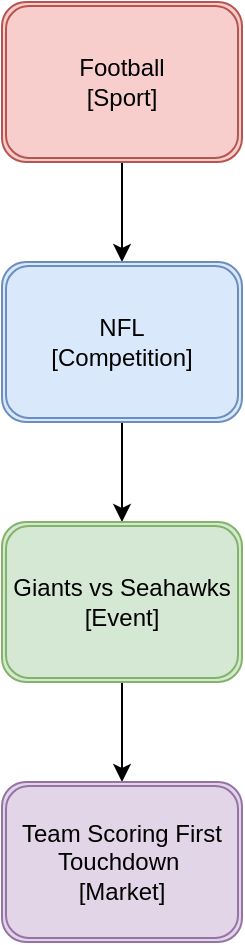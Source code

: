 <mxfile version="21.2.8" type="device" pages="2">
  <diagram name="Page-1" id="8FJWBJCjBKjTyFuXf2s3">
    <mxGraphModel dx="1306" dy="797" grid="1" gridSize="10" guides="1" tooltips="1" connect="1" arrows="1" fold="1" page="1" pageScale="1" pageWidth="827" pageHeight="1169" math="0" shadow="0">
      <root>
        <mxCell id="0" />
        <mxCell id="1" parent="0" />
        <mxCell id="TEADN2STsSZ7KUQ3OZ2m-6" style="edgeStyle=orthogonalEdgeStyle;rounded=0;orthogonalLoop=1;jettySize=auto;html=1;exitX=0.5;exitY=1;exitDx=0;exitDy=0;entryX=0.5;entryY=0;entryDx=0;entryDy=0;" parent="1" source="TEADN2STsSZ7KUQ3OZ2m-4" target="TEADN2STsSZ7KUQ3OZ2m-5" edge="1">
          <mxGeometry relative="1" as="geometry" />
        </mxCell>
        <mxCell id="TEADN2STsSZ7KUQ3OZ2m-4" value="Football&lt;br&gt;[Sport]" style="shape=ext;double=1;rounded=1;whiteSpace=wrap;html=1;fillColor=#f8cecc;strokeColor=#b85450;" parent="1" vertex="1">
          <mxGeometry x="340" y="230" width="120" height="80" as="geometry" />
        </mxCell>
        <mxCell id="TEADN2STsSZ7KUQ3OZ2m-9" style="edgeStyle=orthogonalEdgeStyle;rounded=0;orthogonalLoop=1;jettySize=auto;html=1;exitX=0.5;exitY=1;exitDx=0;exitDy=0;" parent="1" source="TEADN2STsSZ7KUQ3OZ2m-5" target="TEADN2STsSZ7KUQ3OZ2m-7" edge="1">
          <mxGeometry relative="1" as="geometry" />
        </mxCell>
        <mxCell id="TEADN2STsSZ7KUQ3OZ2m-5" value="NFL&lt;br&gt;[Competition]" style="shape=ext;double=1;rounded=1;whiteSpace=wrap;html=1;fillColor=#dae8fc;strokeColor=#6c8ebf;" parent="1" vertex="1">
          <mxGeometry x="340" y="360" width="120" height="80" as="geometry" />
        </mxCell>
        <mxCell id="TEADN2STsSZ7KUQ3OZ2m-10" style="edgeStyle=orthogonalEdgeStyle;rounded=0;orthogonalLoop=1;jettySize=auto;html=1;exitX=0.5;exitY=1;exitDx=0;exitDy=0;entryX=0.5;entryY=0;entryDx=0;entryDy=0;" parent="1" source="TEADN2STsSZ7KUQ3OZ2m-7" target="TEADN2STsSZ7KUQ3OZ2m-8" edge="1">
          <mxGeometry relative="1" as="geometry" />
        </mxCell>
        <mxCell id="TEADN2STsSZ7KUQ3OZ2m-7" value="Giants vs Seahawks&lt;br&gt;[Event]" style="shape=ext;double=1;rounded=1;whiteSpace=wrap;html=1;fillColor=#d5e8d4;strokeColor=#82b366;" parent="1" vertex="1">
          <mxGeometry x="340" y="490" width="120" height="80" as="geometry" />
        </mxCell>
        <mxCell id="TEADN2STsSZ7KUQ3OZ2m-8" value="Team Scoring First Touchdown&amp;nbsp;&lt;br&gt;[Market]" style="shape=ext;double=1;rounded=1;whiteSpace=wrap;html=1;fillColor=#e1d5e7;strokeColor=#9673a6;" parent="1" vertex="1">
          <mxGeometry x="340" y="620" width="120" height="80" as="geometry" />
        </mxCell>
      </root>
    </mxGraphModel>
  </diagram>
  <diagram id="XCccOOK2f5exVDU8t2UE" name="Page-2">
    <mxGraphModel dx="1306" dy="797" grid="1" gridSize="10" guides="1" tooltips="1" connect="1" arrows="1" fold="1" page="1" pageScale="1" pageWidth="827" pageHeight="1169" math="0" shadow="0">
      <root>
        <mxCell id="0" />
        <mxCell id="1" parent="0" />
        <mxCell id="MPZncQStAR02v24UHkhn-15" style="edgeStyle=orthogonalEdgeStyle;rounded=0;orthogonalLoop=1;jettySize=auto;html=1;exitX=1;exitY=0.5;exitDx=0;exitDy=0;entryX=0;entryY=0.5;entryDx=0;entryDy=0;" parent="1" source="MPZncQStAR02v24UHkhn-2" target="MPZncQStAR02v24UHkhn-9" edge="1">
          <mxGeometry relative="1" as="geometry" />
        </mxCell>
        <mxCell id="MPZncQStAR02v24UHkhn-2" value="Football&lt;br&gt;[Sport]" style="shape=ext;double=1;rounded=1;whiteSpace=wrap;html=1;fillColor=#f8cecc;strokeColor=#b85450;" parent="1" vertex="1">
          <mxGeometry x="340" y="230" width="120" height="80" as="geometry" />
        </mxCell>
        <mxCell id="MPZncQStAR02v24UHkhn-16" style="edgeStyle=orthogonalEdgeStyle;rounded=0;orthogonalLoop=1;jettySize=auto;html=1;exitX=1;exitY=0.5;exitDx=0;exitDy=0;entryX=0;entryY=0.5;entryDx=0;entryDy=0;" parent="1" source="MPZncQStAR02v24UHkhn-4" target="MPZncQStAR02v24UHkhn-12" edge="1">
          <mxGeometry relative="1" as="geometry" />
        </mxCell>
        <mxCell id="MPZncQStAR02v24UHkhn-4" value="NFL&lt;br&gt;[Competition]" style="shape=ext;double=1;rounded=1;whiteSpace=wrap;html=1;fillColor=#dae8fc;strokeColor=#6c8ebf;" parent="1" vertex="1">
          <mxGeometry x="340" y="320" width="120" height="80" as="geometry" />
        </mxCell>
        <mxCell id="MPZncQStAR02v24UHkhn-17" style="edgeStyle=orthogonalEdgeStyle;rounded=0;orthogonalLoop=1;jettySize=auto;html=1;exitX=1;exitY=0.5;exitDx=0;exitDy=0;entryX=0;entryY=0.5;entryDx=0;entryDy=0;" parent="1" source="MPZncQStAR02v24UHkhn-6" target="MPZncQStAR02v24UHkhn-13" edge="1">
          <mxGeometry relative="1" as="geometry" />
        </mxCell>
        <mxCell id="MPZncQStAR02v24UHkhn-6" value="Giants vs Seahawks&lt;br&gt;[Event]" style="shape=ext;double=1;rounded=1;whiteSpace=wrap;html=1;fillColor=#d5e8d4;strokeColor=#82b366;" parent="1" vertex="1">
          <mxGeometry x="340" y="410" width="120" height="80" as="geometry" />
        </mxCell>
        <mxCell id="MPZncQStAR02v24UHkhn-18" style="edgeStyle=orthogonalEdgeStyle;rounded=0;orthogonalLoop=1;jettySize=auto;html=1;exitX=1;exitY=0.5;exitDx=0;exitDy=0;entryX=0;entryY=0.5;entryDx=0;entryDy=0;" parent="1" source="MPZncQStAR02v24UHkhn-7" target="MPZncQStAR02v24UHkhn-14" edge="1">
          <mxGeometry relative="1" as="geometry" />
        </mxCell>
        <mxCell id="MPZncQStAR02v24UHkhn-7" value="Team Scoring First Touchdown&amp;nbsp;&lt;br&gt;[Market]" style="shape=ext;double=1;rounded=1;whiteSpace=wrap;html=1;fillColor=#e1d5e7;strokeColor=#9673a6;" parent="1" vertex="1">
          <mxGeometry x="340" y="500" width="120" height="80" as="geometry" />
        </mxCell>
        <mxCell id="MPZncQStAR02v24UHkhn-9" value="ID: 1" style="shape=ext;double=1;rounded=1;whiteSpace=wrap;html=1;fillColor=#f8cecc;strokeColor=#b85450;" parent="1" vertex="1">
          <mxGeometry x="520" y="230" width="120" height="80" as="geometry" />
        </mxCell>
        <mxCell id="MPZncQStAR02v24UHkhn-12" value="ID: 1" style="shape=ext;double=1;rounded=1;whiteSpace=wrap;html=1;fillColor=#dae8fc;strokeColor=#6c8ebf;" parent="1" vertex="1">
          <mxGeometry x="520" y="320" width="120" height="80" as="geometry" />
        </mxCell>
        <mxCell id="MPZncQStAR02v24UHkhn-13" value="ID: 531321" style="shape=ext;double=1;rounded=1;whiteSpace=wrap;html=1;fillColor=#d5e8d4;strokeColor=#82b366;" parent="1" vertex="1">
          <mxGeometry x="520" y="410" width="120" height="80" as="geometry" />
        </mxCell>
        <mxCell id="MPZncQStAR02v24UHkhn-14" value="ID: 1233" style="shape=ext;double=1;rounded=1;whiteSpace=wrap;html=1;fillColor=#e1d5e7;strokeColor=#9673a6;" parent="1" vertex="1">
          <mxGeometry x="520" y="500" width="120" height="80" as="geometry" />
        </mxCell>
      </root>
    </mxGraphModel>
  </diagram>
</mxfile>
